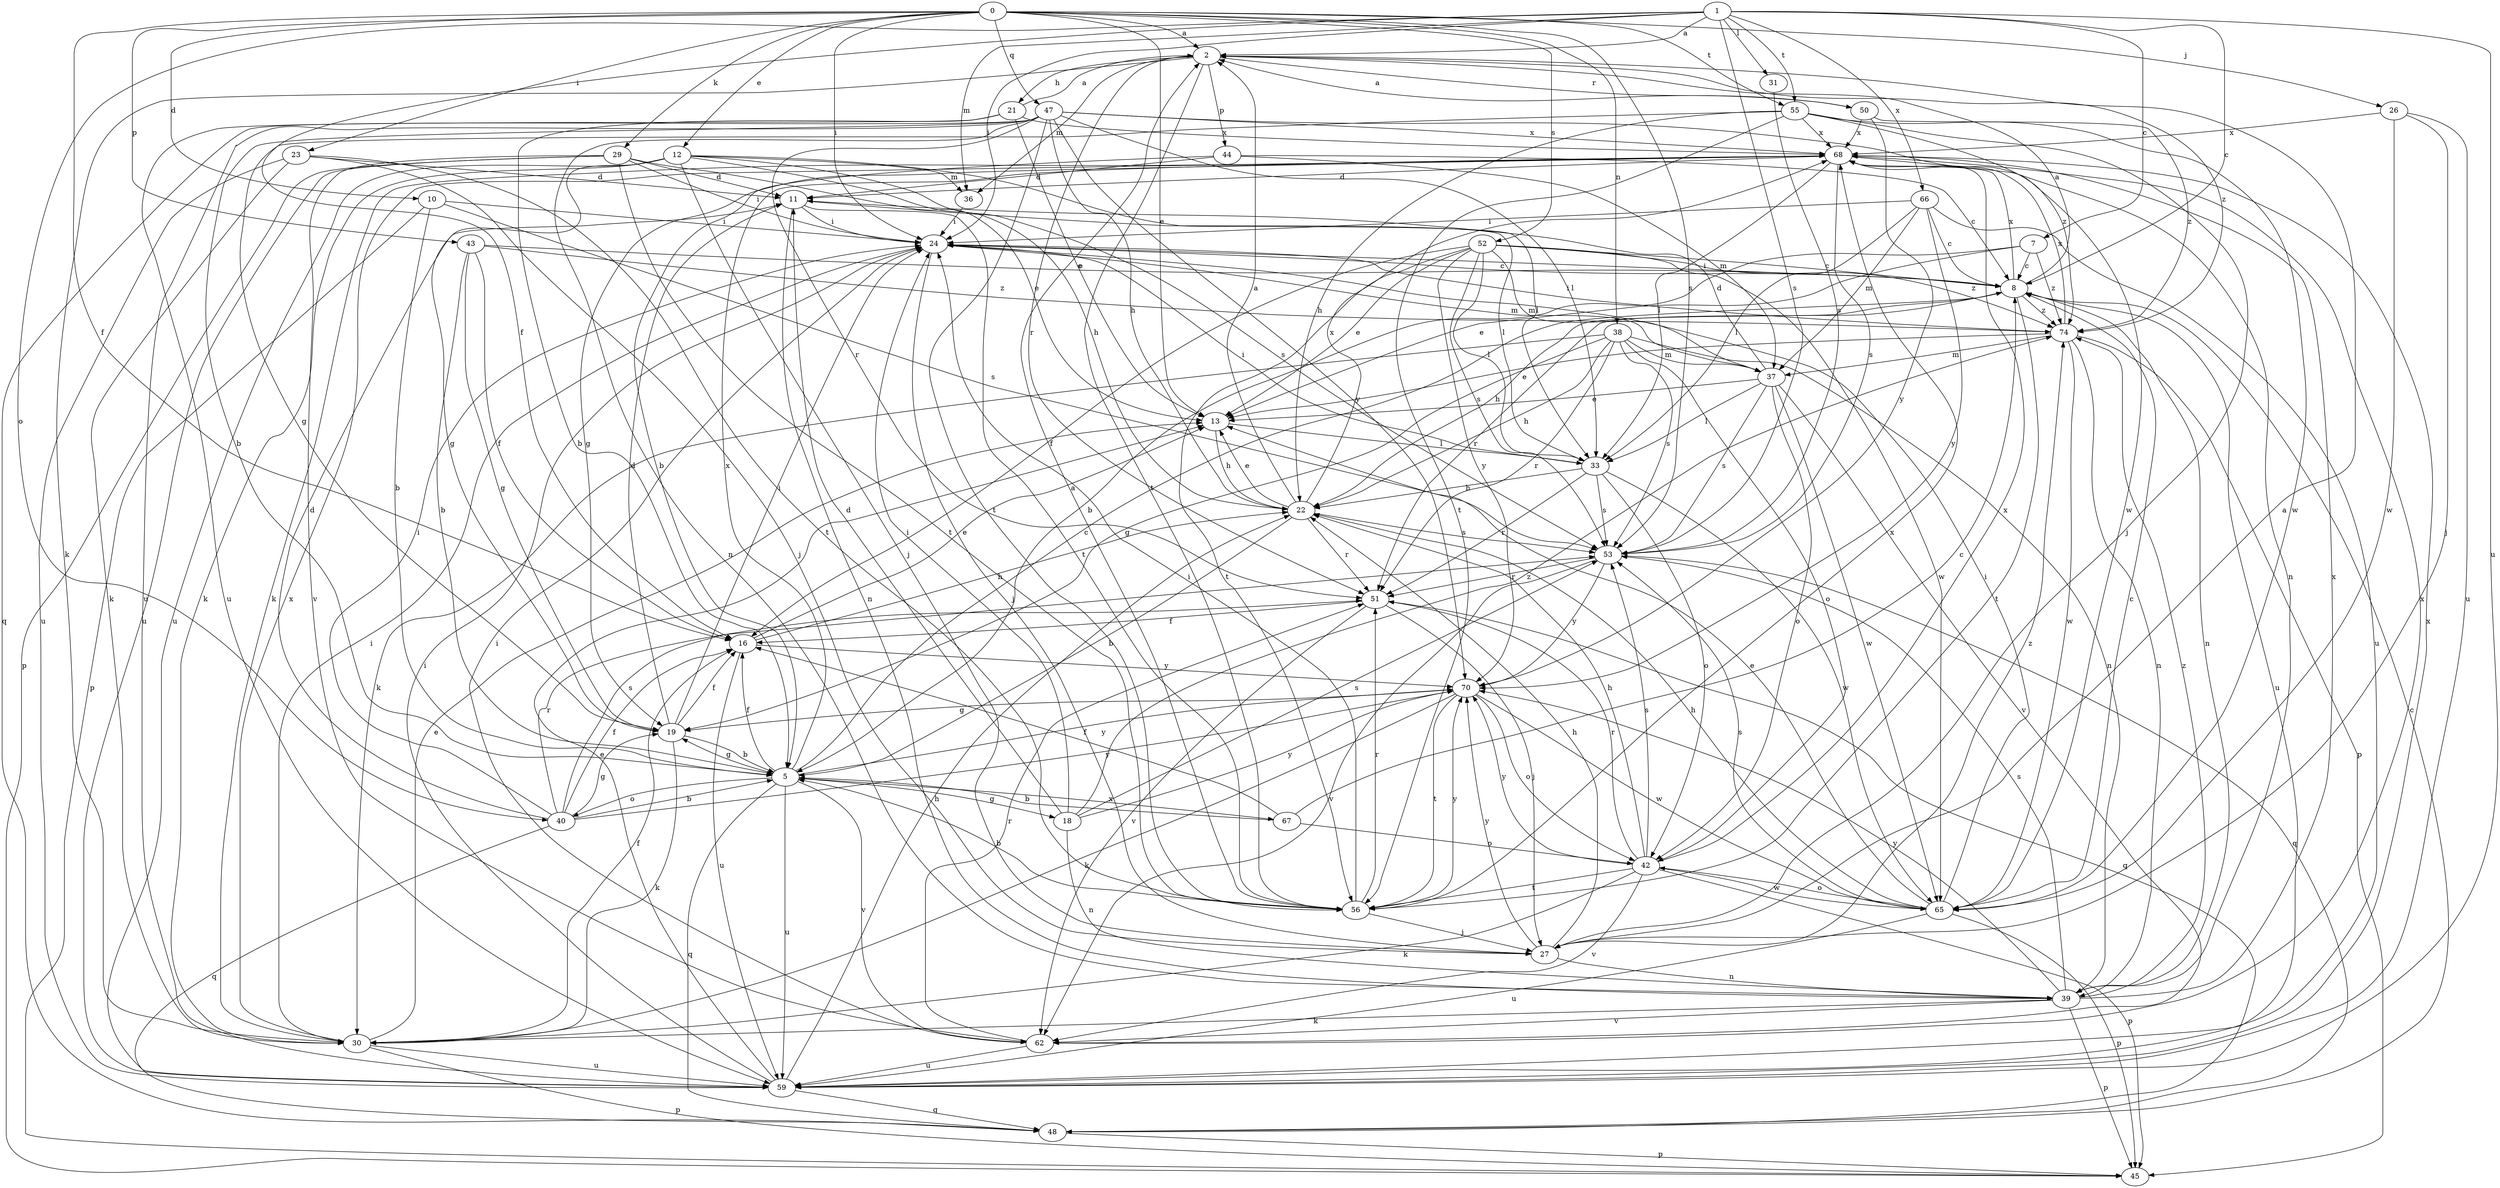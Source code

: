 strict digraph  {
0;
1;
2;
5;
7;
8;
10;
11;
12;
13;
16;
18;
19;
21;
22;
23;
24;
26;
27;
29;
30;
31;
33;
36;
37;
38;
39;
40;
42;
43;
44;
45;
47;
48;
50;
51;
52;
53;
55;
56;
59;
62;
65;
66;
67;
68;
70;
74;
0 -> 2  [label=a];
0 -> 10  [label=d];
0 -> 12  [label=e];
0 -> 13  [label=e];
0 -> 16  [label=f];
0 -> 23  [label=i];
0 -> 24  [label=i];
0 -> 26  [label=j];
0 -> 29  [label=k];
0 -> 38  [label=n];
0 -> 43  [label=p];
0 -> 47  [label=q];
0 -> 52  [label=s];
0 -> 53  [label=s];
0 -> 55  [label=t];
1 -> 2  [label=a];
1 -> 7  [label=c];
1 -> 8  [label=c];
1 -> 16  [label=f];
1 -> 24  [label=i];
1 -> 31  [label=l];
1 -> 36  [label=m];
1 -> 40  [label=o];
1 -> 53  [label=s];
1 -> 55  [label=t];
1 -> 59  [label=u];
1 -> 66  [label=x];
2 -> 21  [label=h];
2 -> 30  [label=k];
2 -> 36  [label=m];
2 -> 44  [label=p];
2 -> 50  [label=r];
2 -> 51  [label=r];
2 -> 56  [label=t];
2 -> 74  [label=z];
5 -> 8  [label=c];
5 -> 16  [label=f];
5 -> 18  [label=g];
5 -> 19  [label=g];
5 -> 40  [label=o];
5 -> 48  [label=q];
5 -> 59  [label=u];
5 -> 62  [label=v];
5 -> 67  [label=x];
5 -> 68  [label=x];
5 -> 70  [label=y];
7 -> 5  [label=b];
7 -> 8  [label=c];
7 -> 13  [label=e];
7 -> 74  [label=z];
8 -> 2  [label=a];
8 -> 22  [label=h];
8 -> 24  [label=i];
8 -> 39  [label=n];
8 -> 51  [label=r];
8 -> 56  [label=t];
8 -> 59  [label=u];
8 -> 68  [label=x];
8 -> 74  [label=z];
10 -> 5  [label=b];
10 -> 24  [label=i];
10 -> 45  [label=p];
10 -> 53  [label=s];
11 -> 24  [label=i];
11 -> 33  [label=l];
11 -> 39  [label=n];
11 -> 56  [label=t];
12 -> 19  [label=g];
12 -> 22  [label=h];
12 -> 27  [label=j];
12 -> 30  [label=k];
12 -> 33  [label=l];
12 -> 36  [label=m];
12 -> 53  [label=s];
12 -> 59  [label=u];
13 -> 22  [label=h];
13 -> 33  [label=l];
16 -> 13  [label=e];
16 -> 22  [label=h];
16 -> 59  [label=u];
16 -> 70  [label=y];
18 -> 11  [label=d];
18 -> 24  [label=i];
18 -> 39  [label=n];
18 -> 53  [label=s];
18 -> 70  [label=y];
18 -> 74  [label=z];
19 -> 5  [label=b];
19 -> 11  [label=d];
19 -> 16  [label=f];
19 -> 24  [label=i];
19 -> 30  [label=k];
21 -> 2  [label=a];
21 -> 5  [label=b];
21 -> 13  [label=e];
21 -> 59  [label=u];
21 -> 68  [label=x];
22 -> 2  [label=a];
22 -> 5  [label=b];
22 -> 13  [label=e];
22 -> 51  [label=r];
22 -> 53  [label=s];
22 -> 68  [label=x];
23 -> 11  [label=d];
23 -> 27  [label=j];
23 -> 30  [label=k];
23 -> 56  [label=t];
23 -> 59  [label=u];
24 -> 8  [label=c];
24 -> 27  [label=j];
24 -> 37  [label=m];
26 -> 27  [label=j];
26 -> 59  [label=u];
26 -> 65  [label=w];
26 -> 68  [label=x];
27 -> 2  [label=a];
27 -> 22  [label=h];
27 -> 39  [label=n];
27 -> 70  [label=y];
27 -> 74  [label=z];
29 -> 11  [label=d];
29 -> 13  [label=e];
29 -> 24  [label=i];
29 -> 45  [label=p];
29 -> 56  [label=t];
29 -> 59  [label=u];
29 -> 62  [label=v];
30 -> 13  [label=e];
30 -> 16  [label=f];
30 -> 24  [label=i];
30 -> 45  [label=p];
30 -> 59  [label=u];
30 -> 68  [label=x];
31 -> 53  [label=s];
33 -> 22  [label=h];
33 -> 24  [label=i];
33 -> 42  [label=o];
33 -> 51  [label=r];
33 -> 53  [label=s];
33 -> 65  [label=w];
36 -> 24  [label=i];
37 -> 11  [label=d];
37 -> 13  [label=e];
37 -> 33  [label=l];
37 -> 42  [label=o];
37 -> 53  [label=s];
37 -> 62  [label=v];
37 -> 65  [label=w];
38 -> 19  [label=g];
38 -> 22  [label=h];
38 -> 30  [label=k];
38 -> 37  [label=m];
38 -> 39  [label=n];
38 -> 42  [label=o];
38 -> 51  [label=r];
38 -> 53  [label=s];
39 -> 30  [label=k];
39 -> 45  [label=p];
39 -> 53  [label=s];
39 -> 62  [label=v];
39 -> 68  [label=x];
39 -> 70  [label=y];
39 -> 74  [label=z];
40 -> 5  [label=b];
40 -> 11  [label=d];
40 -> 16  [label=f];
40 -> 19  [label=g];
40 -> 24  [label=i];
40 -> 48  [label=q];
40 -> 51  [label=r];
40 -> 53  [label=s];
40 -> 70  [label=y];
42 -> 22  [label=h];
42 -> 30  [label=k];
42 -> 45  [label=p];
42 -> 51  [label=r];
42 -> 53  [label=s];
42 -> 56  [label=t];
42 -> 62  [label=v];
42 -> 65  [label=w];
42 -> 68  [label=x];
42 -> 70  [label=y];
43 -> 5  [label=b];
43 -> 8  [label=c];
43 -> 16  [label=f];
43 -> 19  [label=g];
43 -> 74  [label=z];
44 -> 5  [label=b];
44 -> 8  [label=c];
44 -> 11  [label=d];
44 -> 37  [label=m];
47 -> 5  [label=b];
47 -> 22  [label=h];
47 -> 33  [label=l];
47 -> 39  [label=n];
47 -> 48  [label=q];
47 -> 51  [label=r];
47 -> 56  [label=t];
47 -> 59  [label=u];
47 -> 65  [label=w];
47 -> 68  [label=x];
47 -> 70  [label=y];
48 -> 8  [label=c];
48 -> 45  [label=p];
50 -> 2  [label=a];
50 -> 68  [label=x];
50 -> 70  [label=y];
50 -> 74  [label=z];
51 -> 16  [label=f];
51 -> 27  [label=j];
51 -> 48  [label=q];
51 -> 62  [label=v];
52 -> 8  [label=c];
52 -> 13  [label=e];
52 -> 16  [label=f];
52 -> 33  [label=l];
52 -> 37  [label=m];
52 -> 53  [label=s];
52 -> 56  [label=t];
52 -> 65  [label=w];
52 -> 70  [label=y];
52 -> 74  [label=z];
53 -> 48  [label=q];
53 -> 51  [label=r];
53 -> 62  [label=v];
53 -> 70  [label=y];
55 -> 19  [label=g];
55 -> 22  [label=h];
55 -> 27  [label=j];
55 -> 56  [label=t];
55 -> 65  [label=w];
55 -> 68  [label=x];
55 -> 74  [label=z];
56 -> 2  [label=a];
56 -> 5  [label=b];
56 -> 24  [label=i];
56 -> 27  [label=j];
56 -> 51  [label=r];
56 -> 68  [label=x];
56 -> 70  [label=y];
59 -> 13  [label=e];
59 -> 22  [label=h];
59 -> 24  [label=i];
59 -> 48  [label=q];
59 -> 68  [label=x];
62 -> 24  [label=i];
62 -> 51  [label=r];
62 -> 59  [label=u];
62 -> 68  [label=x];
65 -> 8  [label=c];
65 -> 13  [label=e];
65 -> 22  [label=h];
65 -> 24  [label=i];
65 -> 42  [label=o];
65 -> 45  [label=p];
65 -> 53  [label=s];
65 -> 59  [label=u];
66 -> 8  [label=c];
66 -> 24  [label=i];
66 -> 33  [label=l];
66 -> 37  [label=m];
66 -> 59  [label=u];
66 -> 70  [label=y];
67 -> 5  [label=b];
67 -> 8  [label=c];
67 -> 16  [label=f];
67 -> 42  [label=o];
68 -> 11  [label=d];
68 -> 19  [label=g];
68 -> 30  [label=k];
68 -> 33  [label=l];
68 -> 39  [label=n];
68 -> 53  [label=s];
70 -> 19  [label=g];
70 -> 30  [label=k];
70 -> 42  [label=o];
70 -> 56  [label=t];
70 -> 65  [label=w];
74 -> 13  [label=e];
74 -> 24  [label=i];
74 -> 37  [label=m];
74 -> 39  [label=n];
74 -> 45  [label=p];
74 -> 65  [label=w];
74 -> 68  [label=x];
}
